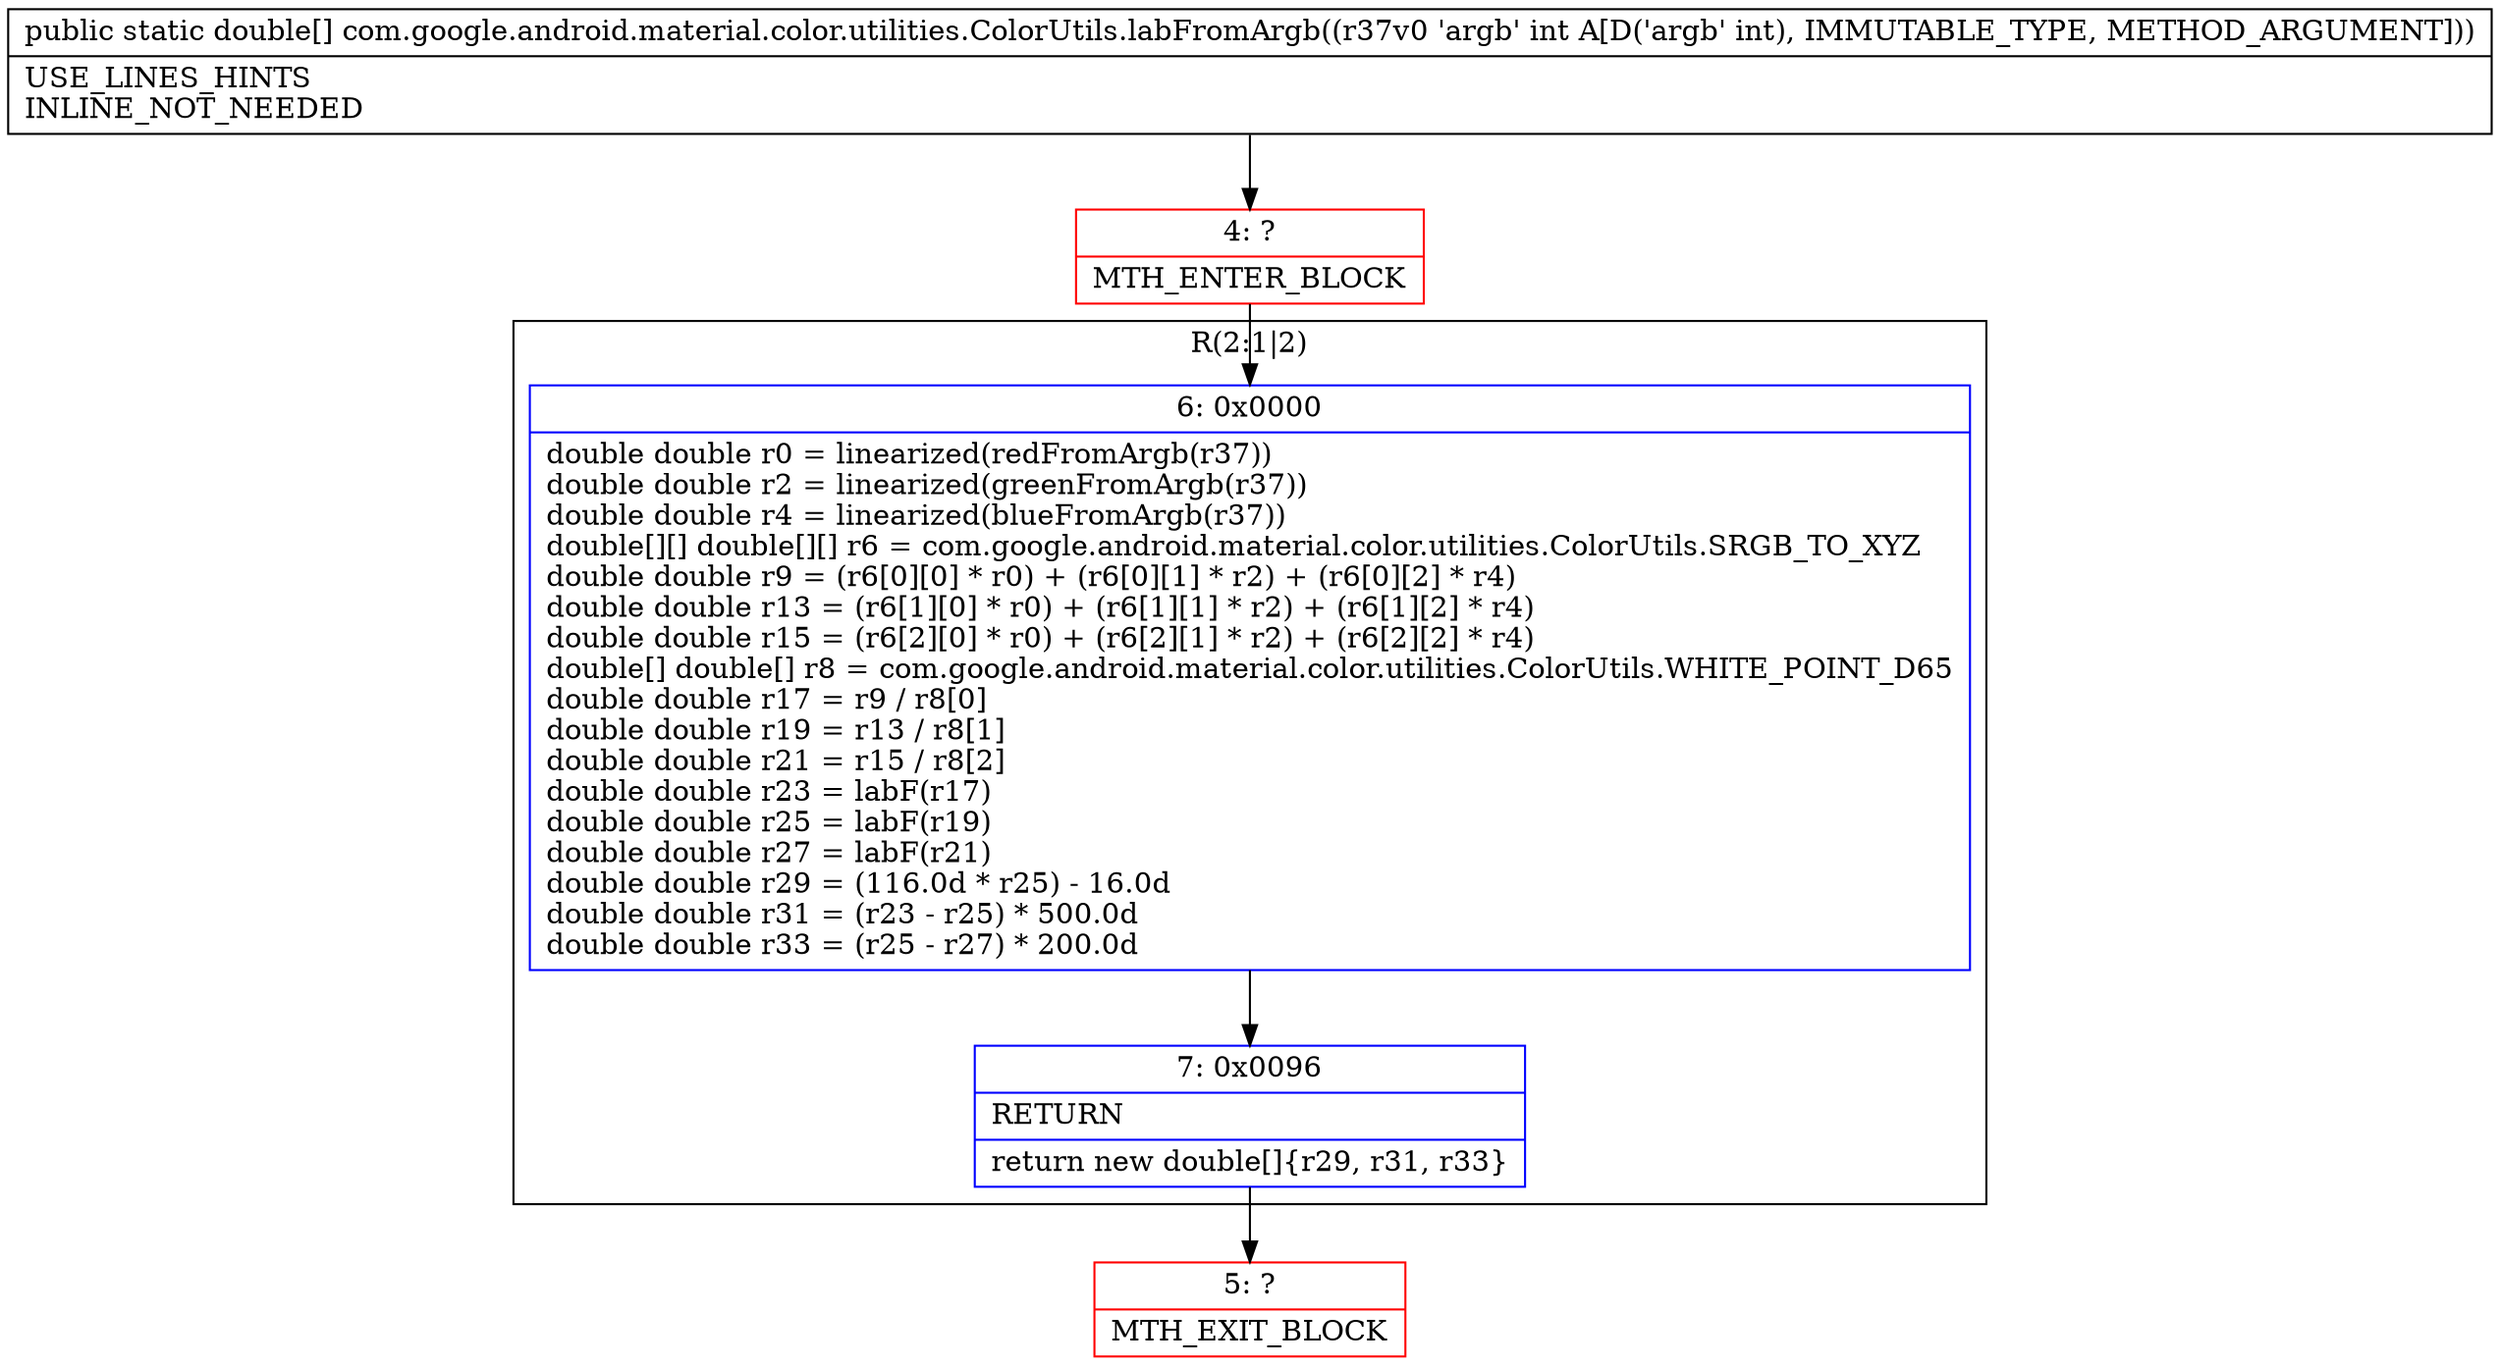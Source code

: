 digraph "CFG forcom.google.android.material.color.utilities.ColorUtils.labFromArgb(I)[D" {
subgraph cluster_Region_777184318 {
label = "R(2:1|2)";
node [shape=record,color=blue];
Node_6 [shape=record,label="{6\:\ 0x0000|double double r0 = linearized(redFromArgb(r37))\ldouble double r2 = linearized(greenFromArgb(r37))\ldouble double r4 = linearized(blueFromArgb(r37))\ldouble[][] double[][] r6 = com.google.android.material.color.utilities.ColorUtils.SRGB_TO_XYZ\ldouble double r9 = (r6[0][0] * r0) + (r6[0][1] * r2) + (r6[0][2] * r4)\ldouble double r13 = (r6[1][0] * r0) + (r6[1][1] * r2) + (r6[1][2] * r4)\ldouble double r15 = (r6[2][0] * r0) + (r6[2][1] * r2) + (r6[2][2] * r4)\ldouble[] double[] r8 = com.google.android.material.color.utilities.ColorUtils.WHITE_POINT_D65\ldouble double r17 = r9 \/ r8[0]\ldouble double r19 = r13 \/ r8[1]\ldouble double r21 = r15 \/ r8[2]\ldouble double r23 = labF(r17)\ldouble double r25 = labF(r19)\ldouble double r27 = labF(r21)\ldouble double r29 = (116.0d * r25) \- 16.0d\ldouble double r31 = (r23 \- r25) * 500.0d\ldouble double r33 = (r25 \- r27) * 200.0d\l}"];
Node_7 [shape=record,label="{7\:\ 0x0096|RETURN\l|return new double[]\{r29, r31, r33\}\l}"];
}
Node_4 [shape=record,color=red,label="{4\:\ ?|MTH_ENTER_BLOCK\l}"];
Node_5 [shape=record,color=red,label="{5\:\ ?|MTH_EXIT_BLOCK\l}"];
MethodNode[shape=record,label="{public static double[] com.google.android.material.color.utilities.ColorUtils.labFromArgb((r37v0 'argb' int A[D('argb' int), IMMUTABLE_TYPE, METHOD_ARGUMENT]))  | USE_LINES_HINTS\lINLINE_NOT_NEEDED\l}"];
MethodNode -> Node_4;Node_6 -> Node_7;
Node_7 -> Node_5;
Node_4 -> Node_6;
}

